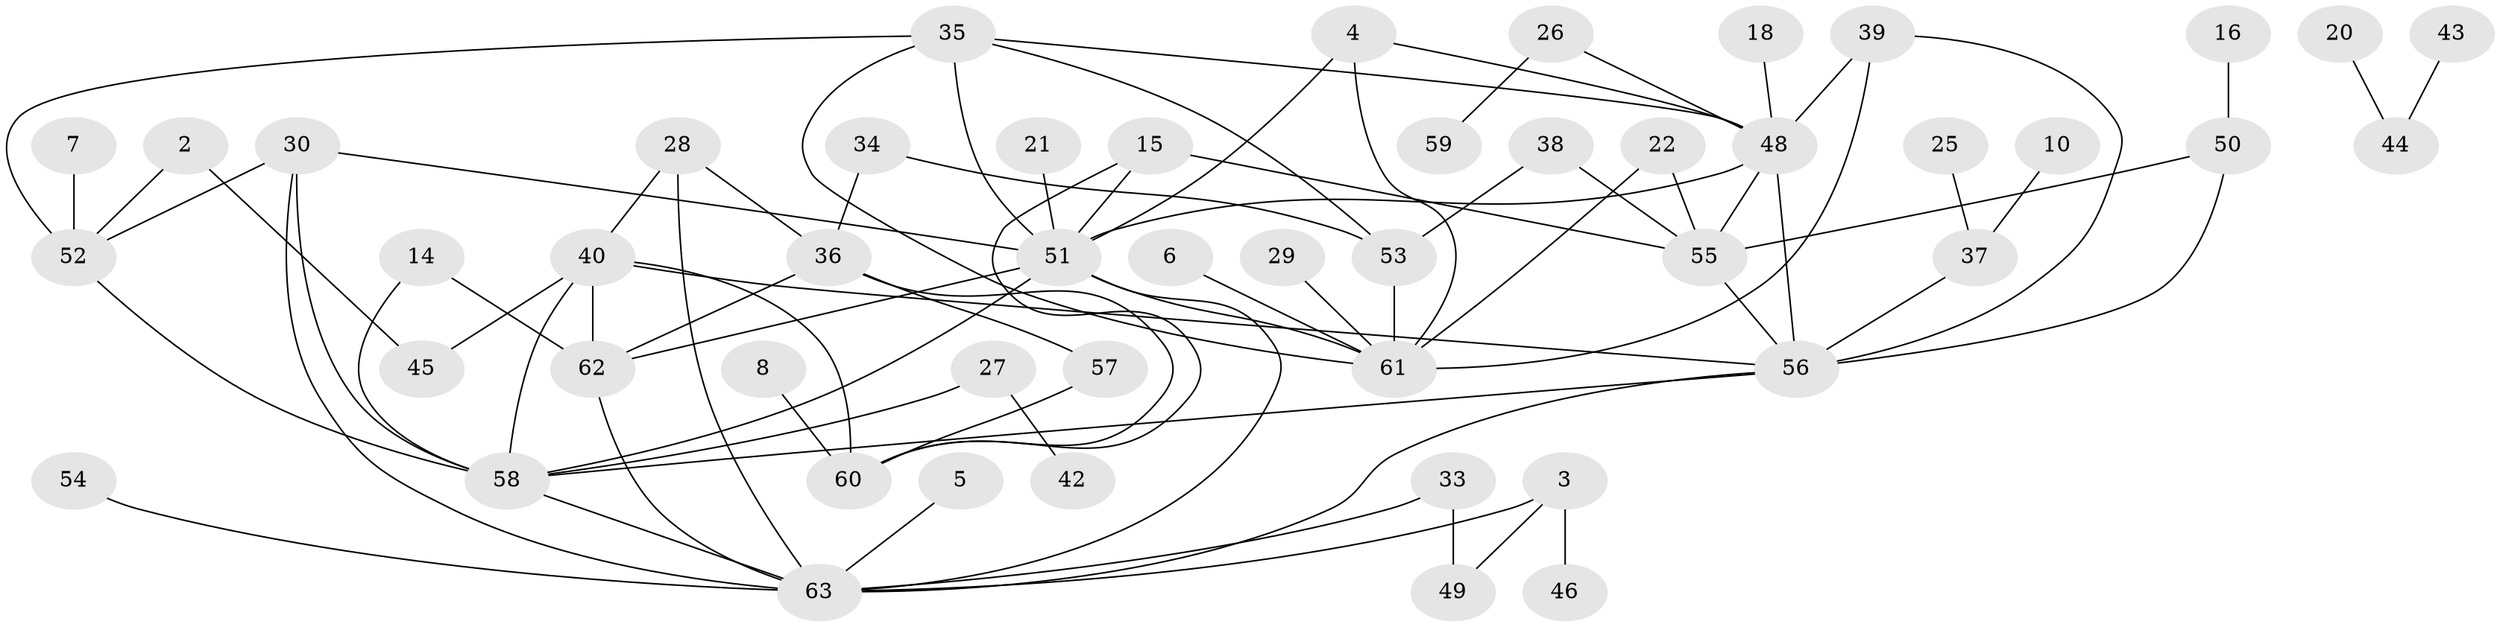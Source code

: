 // original degree distribution, {2: 0.30158730158730157, 4: 0.06349206349206349, 3: 0.23015873015873015, 0: 0.10317460317460317, 1: 0.1984126984126984, 5: 0.07142857142857142, 8: 0.007936507936507936, 6: 0.015873015873015872, 7: 0.007936507936507936}
// Generated by graph-tools (version 1.1) at 2025/49/03/09/25 03:49:13]
// undirected, 50 vertices, 79 edges
graph export_dot {
graph [start="1"]
  node [color=gray90,style=filled];
  2;
  3;
  4;
  5;
  6;
  7;
  8;
  10;
  14;
  15;
  16;
  18;
  20;
  21;
  22;
  25;
  26;
  27;
  28;
  29;
  30;
  33;
  34;
  35;
  36;
  37;
  38;
  39;
  40;
  42;
  43;
  44;
  45;
  46;
  48;
  49;
  50;
  51;
  52;
  53;
  54;
  55;
  56;
  57;
  58;
  59;
  60;
  61;
  62;
  63;
  2 -- 45 [weight=1.0];
  2 -- 52 [weight=1.0];
  3 -- 46 [weight=1.0];
  3 -- 49 [weight=1.0];
  3 -- 63 [weight=1.0];
  4 -- 48 [weight=1.0];
  4 -- 51 [weight=1.0];
  4 -- 61 [weight=1.0];
  5 -- 63 [weight=1.0];
  6 -- 61 [weight=1.0];
  7 -- 52 [weight=1.0];
  8 -- 60 [weight=1.0];
  10 -- 37 [weight=1.0];
  14 -- 58 [weight=2.0];
  14 -- 62 [weight=1.0];
  15 -- 51 [weight=1.0];
  15 -- 55 [weight=1.0];
  15 -- 60 [weight=1.0];
  16 -- 50 [weight=1.0];
  18 -- 48 [weight=1.0];
  20 -- 44 [weight=1.0];
  21 -- 51 [weight=1.0];
  22 -- 55 [weight=1.0];
  22 -- 61 [weight=1.0];
  25 -- 37 [weight=1.0];
  26 -- 48 [weight=1.0];
  26 -- 59 [weight=1.0];
  27 -- 42 [weight=1.0];
  27 -- 58 [weight=1.0];
  28 -- 36 [weight=1.0];
  28 -- 40 [weight=1.0];
  28 -- 63 [weight=1.0];
  29 -- 61 [weight=1.0];
  30 -- 51 [weight=1.0];
  30 -- 52 [weight=1.0];
  30 -- 58 [weight=1.0];
  30 -- 63 [weight=1.0];
  33 -- 49 [weight=1.0];
  33 -- 63 [weight=1.0];
  34 -- 36 [weight=1.0];
  34 -- 53 [weight=1.0];
  35 -- 48 [weight=1.0];
  35 -- 51 [weight=1.0];
  35 -- 52 [weight=1.0];
  35 -- 53 [weight=1.0];
  35 -- 61 [weight=1.0];
  36 -- 57 [weight=1.0];
  36 -- 60 [weight=1.0];
  36 -- 62 [weight=1.0];
  37 -- 56 [weight=1.0];
  38 -- 53 [weight=1.0];
  38 -- 55 [weight=1.0];
  39 -- 48 [weight=1.0];
  39 -- 56 [weight=1.0];
  39 -- 61 [weight=1.0];
  40 -- 45 [weight=1.0];
  40 -- 56 [weight=1.0];
  40 -- 58 [weight=1.0];
  40 -- 60 [weight=1.0];
  40 -- 62 [weight=1.0];
  43 -- 44 [weight=1.0];
  48 -- 51 [weight=1.0];
  48 -- 55 [weight=1.0];
  48 -- 56 [weight=1.0];
  50 -- 55 [weight=1.0];
  50 -- 56 [weight=1.0];
  51 -- 58 [weight=1.0];
  51 -- 61 [weight=1.0];
  51 -- 62 [weight=1.0];
  51 -- 63 [weight=1.0];
  52 -- 58 [weight=1.0];
  53 -- 61 [weight=2.0];
  54 -- 63 [weight=1.0];
  55 -- 56 [weight=1.0];
  56 -- 58 [weight=1.0];
  56 -- 63 [weight=1.0];
  57 -- 60 [weight=1.0];
  58 -- 63 [weight=1.0];
  62 -- 63 [weight=1.0];
}
